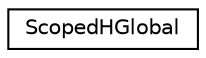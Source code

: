 digraph "Graphical Class Hierarchy"
{
 // LATEX_PDF_SIZE
  edge [fontname="Helvetica",fontsize="10",labelfontname="Helvetica",labelfontsize="10"];
  node [fontname="Helvetica",fontsize="10",shape=record];
  rankdir="LR";
  Node0 [label="ScopedHGlobal",height=0.2,width=0.4,color="black", fillcolor="white", style="filled",URL="$classScopedHGlobal.html",tooltip="RAII helper to access HGLOBAL data."];
}
